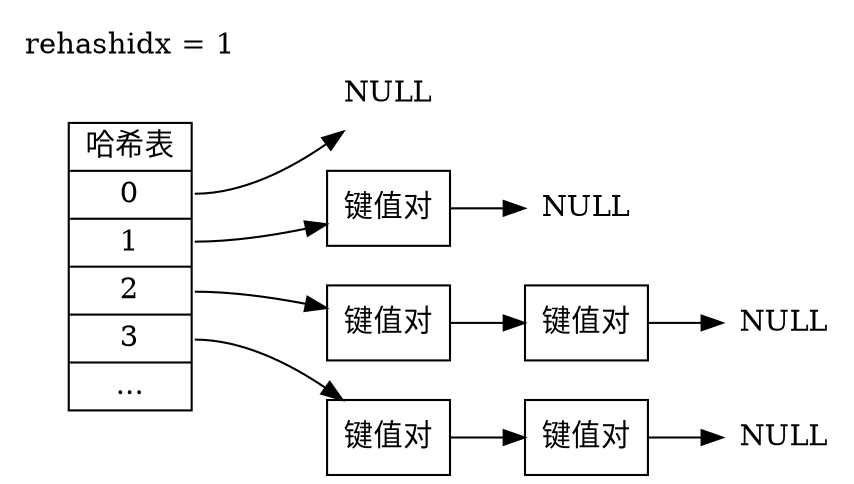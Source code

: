 digraph {

    rankdir = LR;

    //

    node [shape = record];

    table [label = "哈希表 | <0> 0 | <1> 1 | <2> 2 | <3> 3 | ..."];

    kv4 [label = "键值对"];

    kv5 [label = "键值对"];
    kv6 [label = "键值对"];

    kv7 [label = "键值对"];
    kv8 [label = "键值对"];

    node [shape = plaintext, label = "NULL"];

    n0;
    n1;
    n2;
    n3;

    rehashidx [label = "rehashidx = 1", shape = plaintext];

    //

    table:0 -> n0;
    table:1 -> kv4 -> n1;
    table:2 -> kv5 -> kv6 -> n2;
    table:3 -> kv7 -> kv8 -> n3;
}

